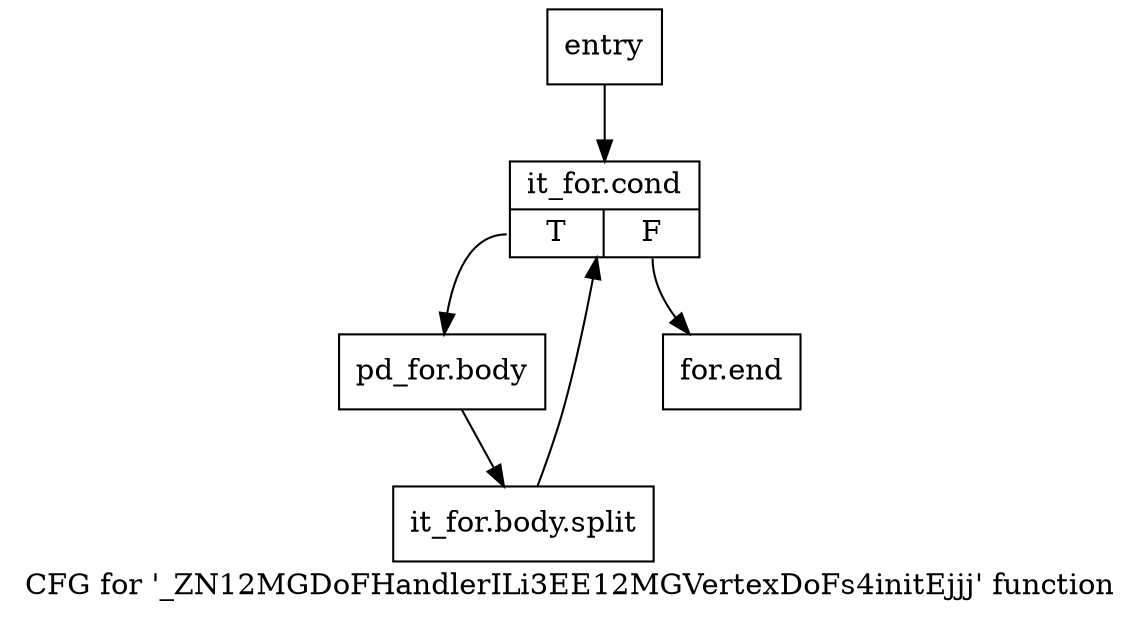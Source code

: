 digraph "CFG for '_ZN12MGDoFHandlerILi3EE12MGVertexDoFs4initEjjj' function" {
	label="CFG for '_ZN12MGDoFHandlerILi3EE12MGVertexDoFs4initEjjj' function";

	Node0x633b370 [shape=record,label="{entry}"];
	Node0x633b370 -> Node0x633b3c0;
	Node0x633b3c0 [shape=record,label="{it_for.cond|{<s0>T|<s1>F}}"];
	Node0x633b3c0:s0 -> Node0x633b410;
	Node0x633b3c0:s1 -> Node0x633b460;
	Node0x633b410 [shape=record,label="{pd_for.body}"];
	Node0x633b410 -> Node0xa076330;
	Node0xa076330 [shape=record,label="{it_for.body.split}"];
	Node0xa076330 -> Node0x633b3c0;
	Node0x633b460 [shape=record,label="{for.end}"];
}
